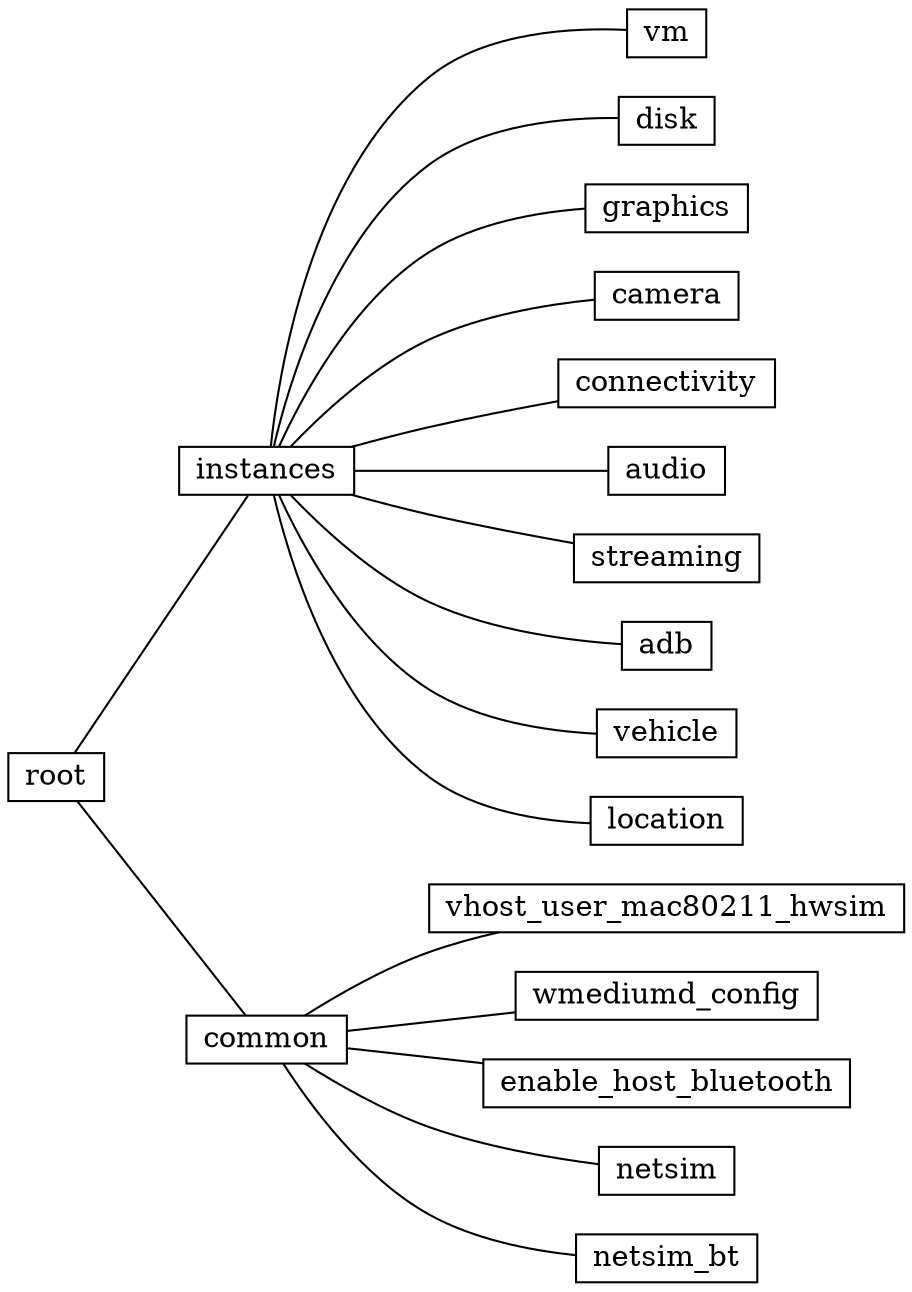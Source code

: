 graph {
  rankdir=LR
node [shape=record,width=.1,height=.1];
root--instances
root--common
common--vhost_user_mac80211_hwsim
common--wmediumd_config
common--enable_host_bluetooth
common--netsim
common--netsim_bt
instances--vm
instances--disk
instances--graphics
instances--camera
instances--connectivity
instances--audio
instances--streaming
instances--adb
instances--vehicle
instances--location
}
